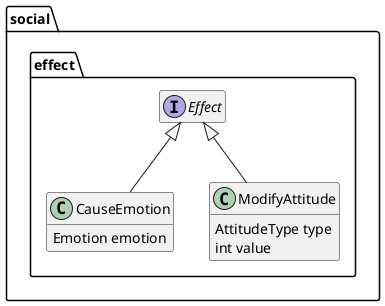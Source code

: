 @startuml

hide empty members

package social {

package effect {

interface Effect

class CauseEmotion {
  Emotion emotion
}

class ModifyAttitude {
  AttitudeType type
  int value
}

}

}

Effect <|-- CauseEmotion
Effect <|-- ModifyAttitude


@enduml